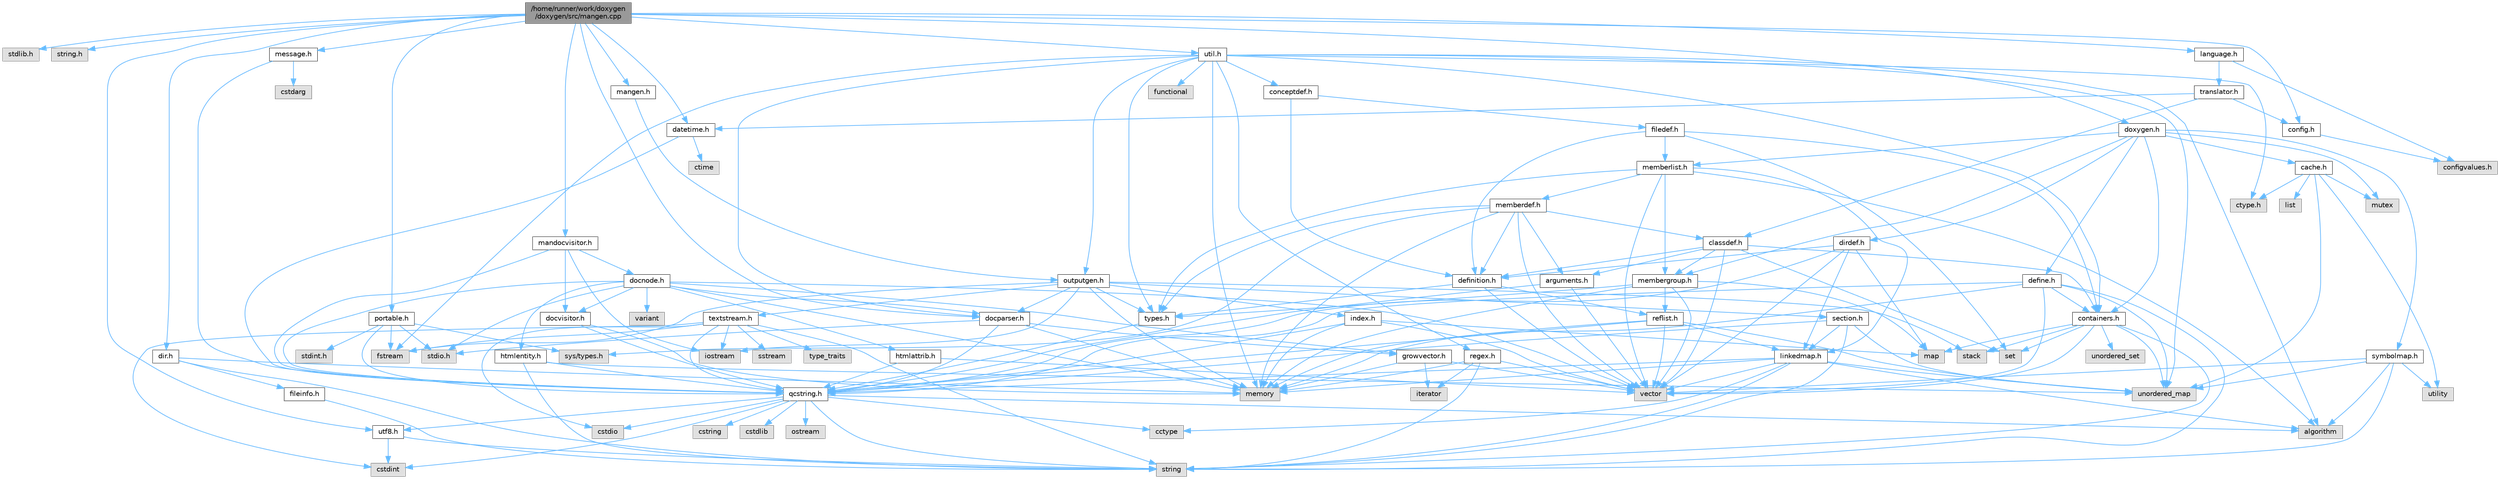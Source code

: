 digraph "/home/runner/work/doxygen/doxygen/src/mangen.cpp"
{
 // INTERACTIVE_SVG=YES
 // LATEX_PDF_SIZE
  bgcolor="transparent";
  edge [fontname=Helvetica,fontsize=10,labelfontname=Helvetica,labelfontsize=10];
  node [fontname=Helvetica,fontsize=10,shape=box,height=0.2,width=0.4];
  Node1 [label="/home/runner/work/doxygen\l/doxygen/src/mangen.cpp",height=0.2,width=0.4,color="gray40", fillcolor="grey60", style="filled", fontcolor="black",tooltip=" "];
  Node1 -> Node2 [color="steelblue1",style="solid"];
  Node2 [label="stdlib.h",height=0.2,width=0.4,color="grey60", fillcolor="#E0E0E0", style="filled",tooltip=" "];
  Node1 -> Node3 [color="steelblue1",style="solid"];
  Node3 [label="string.h",height=0.2,width=0.4,color="grey60", fillcolor="#E0E0E0", style="filled",tooltip=" "];
  Node1 -> Node4 [color="steelblue1",style="solid"];
  Node4 [label="message.h",height=0.2,width=0.4,color="grey40", fillcolor="white", style="filled",URL="$d2/d0d/message_8h.html",tooltip=" "];
  Node4 -> Node5 [color="steelblue1",style="solid"];
  Node5 [label="cstdarg",height=0.2,width=0.4,color="grey60", fillcolor="#E0E0E0", style="filled",tooltip=" "];
  Node4 -> Node6 [color="steelblue1",style="solid"];
  Node6 [label="qcstring.h",height=0.2,width=0.4,color="grey40", fillcolor="white", style="filled",URL="$d7/d5c/qcstring_8h.html",tooltip=" "];
  Node6 -> Node7 [color="steelblue1",style="solid"];
  Node7 [label="string",height=0.2,width=0.4,color="grey60", fillcolor="#E0E0E0", style="filled",tooltip=" "];
  Node6 -> Node8 [color="steelblue1",style="solid"];
  Node8 [label="algorithm",height=0.2,width=0.4,color="grey60", fillcolor="#E0E0E0", style="filled",tooltip=" "];
  Node6 -> Node9 [color="steelblue1",style="solid"];
  Node9 [label="cctype",height=0.2,width=0.4,color="grey60", fillcolor="#E0E0E0", style="filled",tooltip=" "];
  Node6 -> Node10 [color="steelblue1",style="solid"];
  Node10 [label="cstring",height=0.2,width=0.4,color="grey60", fillcolor="#E0E0E0", style="filled",tooltip=" "];
  Node6 -> Node11 [color="steelblue1",style="solid"];
  Node11 [label="cstdio",height=0.2,width=0.4,color="grey60", fillcolor="#E0E0E0", style="filled",tooltip=" "];
  Node6 -> Node12 [color="steelblue1",style="solid"];
  Node12 [label="cstdlib",height=0.2,width=0.4,color="grey60", fillcolor="#E0E0E0", style="filled",tooltip=" "];
  Node6 -> Node13 [color="steelblue1",style="solid"];
  Node13 [label="cstdint",height=0.2,width=0.4,color="grey60", fillcolor="#E0E0E0", style="filled",tooltip=" "];
  Node6 -> Node14 [color="steelblue1",style="solid"];
  Node14 [label="ostream",height=0.2,width=0.4,color="grey60", fillcolor="#E0E0E0", style="filled",tooltip=" "];
  Node6 -> Node15 [color="steelblue1",style="solid"];
  Node15 [label="utf8.h",height=0.2,width=0.4,color="grey40", fillcolor="white", style="filled",URL="$db/d7c/utf8_8h.html",tooltip="Various UTF8 related helper functions."];
  Node15 -> Node13 [color="steelblue1",style="solid"];
  Node15 -> Node7 [color="steelblue1",style="solid"];
  Node1 -> Node16 [color="steelblue1",style="solid"];
  Node16 [label="mangen.h",height=0.2,width=0.4,color="grey40", fillcolor="white", style="filled",URL="$da/dc0/mangen_8h.html",tooltip=" "];
  Node16 -> Node17 [color="steelblue1",style="solid"];
  Node17 [label="outputgen.h",height=0.2,width=0.4,color="grey40", fillcolor="white", style="filled",URL="$df/d06/outputgen_8h.html",tooltip=" "];
  Node17 -> Node18 [color="steelblue1",style="solid"];
  Node18 [label="memory",height=0.2,width=0.4,color="grey60", fillcolor="#E0E0E0", style="filled",tooltip=" "];
  Node17 -> Node19 [color="steelblue1",style="solid"];
  Node19 [label="stack",height=0.2,width=0.4,color="grey60", fillcolor="#E0E0E0", style="filled",tooltip=" "];
  Node17 -> Node20 [color="steelblue1",style="solid"];
  Node20 [label="iostream",height=0.2,width=0.4,color="grey60", fillcolor="#E0E0E0", style="filled",tooltip=" "];
  Node17 -> Node21 [color="steelblue1",style="solid"];
  Node21 [label="fstream",height=0.2,width=0.4,color="grey60", fillcolor="#E0E0E0", style="filled",tooltip=" "];
  Node17 -> Node22 [color="steelblue1",style="solid"];
  Node22 [label="types.h",height=0.2,width=0.4,color="grey40", fillcolor="white", style="filled",URL="$d9/d49/types_8h.html",tooltip="This file contains a number of basic enums and types."];
  Node22 -> Node6 [color="steelblue1",style="solid"];
  Node17 -> Node23 [color="steelblue1",style="solid"];
  Node23 [label="index.h",height=0.2,width=0.4,color="grey40", fillcolor="white", style="filled",URL="$d1/db5/index_8h.html",tooltip=" "];
  Node23 -> Node18 [color="steelblue1",style="solid"];
  Node23 -> Node24 [color="steelblue1",style="solid"];
  Node24 [label="vector",height=0.2,width=0.4,color="grey60", fillcolor="#E0E0E0", style="filled",tooltip=" "];
  Node23 -> Node25 [color="steelblue1",style="solid"];
  Node25 [label="map",height=0.2,width=0.4,color="grey60", fillcolor="#E0E0E0", style="filled",tooltip=" "];
  Node23 -> Node6 [color="steelblue1",style="solid"];
  Node17 -> Node26 [color="steelblue1",style="solid"];
  Node26 [label="section.h",height=0.2,width=0.4,color="grey40", fillcolor="white", style="filled",URL="$d1/d2a/section_8h.html",tooltip=" "];
  Node26 -> Node7 [color="steelblue1",style="solid"];
  Node26 -> Node27 [color="steelblue1",style="solid"];
  Node27 [label="unordered_map",height=0.2,width=0.4,color="grey60", fillcolor="#E0E0E0", style="filled",tooltip=" "];
  Node26 -> Node6 [color="steelblue1",style="solid"];
  Node26 -> Node28 [color="steelblue1",style="solid"];
  Node28 [label="linkedmap.h",height=0.2,width=0.4,color="grey40", fillcolor="white", style="filled",URL="$da/de1/linkedmap_8h.html",tooltip=" "];
  Node28 -> Node27 [color="steelblue1",style="solid"];
  Node28 -> Node24 [color="steelblue1",style="solid"];
  Node28 -> Node18 [color="steelblue1",style="solid"];
  Node28 -> Node7 [color="steelblue1",style="solid"];
  Node28 -> Node8 [color="steelblue1",style="solid"];
  Node28 -> Node9 [color="steelblue1",style="solid"];
  Node28 -> Node6 [color="steelblue1",style="solid"];
  Node17 -> Node29 [color="steelblue1",style="solid"];
  Node29 [label="textstream.h",height=0.2,width=0.4,color="grey40", fillcolor="white", style="filled",URL="$d4/d7d/textstream_8h.html",tooltip=" "];
  Node29 -> Node7 [color="steelblue1",style="solid"];
  Node29 -> Node20 [color="steelblue1",style="solid"];
  Node29 -> Node30 [color="steelblue1",style="solid"];
  Node30 [label="sstream",height=0.2,width=0.4,color="grey60", fillcolor="#E0E0E0", style="filled",tooltip=" "];
  Node29 -> Node13 [color="steelblue1",style="solid"];
  Node29 -> Node11 [color="steelblue1",style="solid"];
  Node29 -> Node21 [color="steelblue1",style="solid"];
  Node29 -> Node31 [color="steelblue1",style="solid"];
  Node31 [label="type_traits",height=0.2,width=0.4,color="grey60", fillcolor="#E0E0E0", style="filled",tooltip=" "];
  Node29 -> Node6 [color="steelblue1",style="solid"];
  Node17 -> Node32 [color="steelblue1",style="solid"];
  Node32 [label="docparser.h",height=0.2,width=0.4,color="grey40", fillcolor="white", style="filled",URL="$de/d9c/docparser_8h.html",tooltip=" "];
  Node32 -> Node33 [color="steelblue1",style="solid"];
  Node33 [label="stdio.h",height=0.2,width=0.4,color="grey60", fillcolor="#E0E0E0", style="filled",tooltip=" "];
  Node32 -> Node18 [color="steelblue1",style="solid"];
  Node32 -> Node6 [color="steelblue1",style="solid"];
  Node32 -> Node34 [color="steelblue1",style="solid"];
  Node34 [label="growvector.h",height=0.2,width=0.4,color="grey40", fillcolor="white", style="filled",URL="$d7/d50/growvector_8h.html",tooltip=" "];
  Node34 -> Node24 [color="steelblue1",style="solid"];
  Node34 -> Node18 [color="steelblue1",style="solid"];
  Node34 -> Node35 [color="steelblue1",style="solid"];
  Node35 [label="iterator",height=0.2,width=0.4,color="grey60", fillcolor="#E0E0E0", style="filled",tooltip=" "];
  Node1 -> Node36 [color="steelblue1",style="solid"];
  Node36 [label="config.h",height=0.2,width=0.4,color="grey40", fillcolor="white", style="filled",URL="$db/d16/config_8h.html",tooltip=" "];
  Node36 -> Node37 [color="steelblue1",style="solid"];
  Node37 [label="configvalues.h",height=0.2,width=0.4,color="grey60", fillcolor="#E0E0E0", style="filled",tooltip=" "];
  Node1 -> Node38 [color="steelblue1",style="solid"];
  Node38 [label="util.h",height=0.2,width=0.4,color="grey40", fillcolor="white", style="filled",URL="$d8/d3c/util_8h.html",tooltip="A bunch of utility functions."];
  Node38 -> Node18 [color="steelblue1",style="solid"];
  Node38 -> Node27 [color="steelblue1",style="solid"];
  Node38 -> Node8 [color="steelblue1",style="solid"];
  Node38 -> Node39 [color="steelblue1",style="solid"];
  Node39 [label="functional",height=0.2,width=0.4,color="grey60", fillcolor="#E0E0E0", style="filled",tooltip=" "];
  Node38 -> Node21 [color="steelblue1",style="solid"];
  Node38 -> Node40 [color="steelblue1",style="solid"];
  Node40 [label="ctype.h",height=0.2,width=0.4,color="grey60", fillcolor="#E0E0E0", style="filled",tooltip=" "];
  Node38 -> Node22 [color="steelblue1",style="solid"];
  Node38 -> Node32 [color="steelblue1",style="solid"];
  Node38 -> Node41 [color="steelblue1",style="solid"];
  Node41 [label="containers.h",height=0.2,width=0.4,color="grey40", fillcolor="white", style="filled",URL="$d5/d75/containers_8h.html",tooltip=" "];
  Node41 -> Node24 [color="steelblue1",style="solid"];
  Node41 -> Node7 [color="steelblue1",style="solid"];
  Node41 -> Node42 [color="steelblue1",style="solid"];
  Node42 [label="set",height=0.2,width=0.4,color="grey60", fillcolor="#E0E0E0", style="filled",tooltip=" "];
  Node41 -> Node25 [color="steelblue1",style="solid"];
  Node41 -> Node43 [color="steelblue1",style="solid"];
  Node43 [label="unordered_set",height=0.2,width=0.4,color="grey60", fillcolor="#E0E0E0", style="filled",tooltip=" "];
  Node41 -> Node27 [color="steelblue1",style="solid"];
  Node41 -> Node19 [color="steelblue1",style="solid"];
  Node38 -> Node17 [color="steelblue1",style="solid"];
  Node38 -> Node44 [color="steelblue1",style="solid"];
  Node44 [label="regex.h",height=0.2,width=0.4,color="grey40", fillcolor="white", style="filled",URL="$d1/d21/regex_8h.html",tooltip=" "];
  Node44 -> Node18 [color="steelblue1",style="solid"];
  Node44 -> Node7 [color="steelblue1",style="solid"];
  Node44 -> Node24 [color="steelblue1",style="solid"];
  Node44 -> Node35 [color="steelblue1",style="solid"];
  Node38 -> Node45 [color="steelblue1",style="solid"];
  Node45 [label="conceptdef.h",height=0.2,width=0.4,color="grey40", fillcolor="white", style="filled",URL="$da/df1/conceptdef_8h.html",tooltip=" "];
  Node45 -> Node46 [color="steelblue1",style="solid"];
  Node46 [label="definition.h",height=0.2,width=0.4,color="grey40", fillcolor="white", style="filled",URL="$df/da1/definition_8h.html",tooltip=" "];
  Node46 -> Node24 [color="steelblue1",style="solid"];
  Node46 -> Node22 [color="steelblue1",style="solid"];
  Node46 -> Node47 [color="steelblue1",style="solid"];
  Node47 [label="reflist.h",height=0.2,width=0.4,color="grey40", fillcolor="white", style="filled",URL="$d1/d02/reflist_8h.html",tooltip=" "];
  Node47 -> Node24 [color="steelblue1",style="solid"];
  Node47 -> Node27 [color="steelblue1",style="solid"];
  Node47 -> Node18 [color="steelblue1",style="solid"];
  Node47 -> Node6 [color="steelblue1",style="solid"];
  Node47 -> Node28 [color="steelblue1",style="solid"];
  Node45 -> Node48 [color="steelblue1",style="solid"];
  Node48 [label="filedef.h",height=0.2,width=0.4,color="grey40", fillcolor="white", style="filled",URL="$d4/d3a/filedef_8h.html",tooltip=" "];
  Node48 -> Node42 [color="steelblue1",style="solid"];
  Node48 -> Node46 [color="steelblue1",style="solid"];
  Node48 -> Node49 [color="steelblue1",style="solid"];
  Node49 [label="memberlist.h",height=0.2,width=0.4,color="grey40", fillcolor="white", style="filled",URL="$dd/d78/memberlist_8h.html",tooltip=" "];
  Node49 -> Node24 [color="steelblue1",style="solid"];
  Node49 -> Node8 [color="steelblue1",style="solid"];
  Node49 -> Node50 [color="steelblue1",style="solid"];
  Node50 [label="memberdef.h",height=0.2,width=0.4,color="grey40", fillcolor="white", style="filled",URL="$d4/d46/memberdef_8h.html",tooltip=" "];
  Node50 -> Node24 [color="steelblue1",style="solid"];
  Node50 -> Node18 [color="steelblue1",style="solid"];
  Node50 -> Node51 [color="steelblue1",style="solid"];
  Node51 [label="sys/types.h",height=0.2,width=0.4,color="grey60", fillcolor="#E0E0E0", style="filled",tooltip=" "];
  Node50 -> Node22 [color="steelblue1",style="solid"];
  Node50 -> Node46 [color="steelblue1",style="solid"];
  Node50 -> Node52 [color="steelblue1",style="solid"];
  Node52 [label="arguments.h",height=0.2,width=0.4,color="grey40", fillcolor="white", style="filled",URL="$df/d9b/arguments_8h.html",tooltip=" "];
  Node52 -> Node24 [color="steelblue1",style="solid"];
  Node52 -> Node6 [color="steelblue1",style="solid"];
  Node50 -> Node53 [color="steelblue1",style="solid"];
  Node53 [label="classdef.h",height=0.2,width=0.4,color="grey40", fillcolor="white", style="filled",URL="$d1/da6/classdef_8h.html",tooltip=" "];
  Node53 -> Node24 [color="steelblue1",style="solid"];
  Node53 -> Node42 [color="steelblue1",style="solid"];
  Node53 -> Node41 [color="steelblue1",style="solid"];
  Node53 -> Node46 [color="steelblue1",style="solid"];
  Node53 -> Node52 [color="steelblue1",style="solid"];
  Node53 -> Node54 [color="steelblue1",style="solid"];
  Node54 [label="membergroup.h",height=0.2,width=0.4,color="grey40", fillcolor="white", style="filled",URL="$d9/d11/membergroup_8h.html",tooltip=" "];
  Node54 -> Node24 [color="steelblue1",style="solid"];
  Node54 -> Node25 [color="steelblue1",style="solid"];
  Node54 -> Node18 [color="steelblue1",style="solid"];
  Node54 -> Node22 [color="steelblue1",style="solid"];
  Node54 -> Node47 [color="steelblue1",style="solid"];
  Node49 -> Node28 [color="steelblue1",style="solid"];
  Node49 -> Node22 [color="steelblue1",style="solid"];
  Node49 -> Node54 [color="steelblue1",style="solid"];
  Node48 -> Node41 [color="steelblue1",style="solid"];
  Node1 -> Node55 [color="steelblue1",style="solid"];
  Node55 [label="doxygen.h",height=0.2,width=0.4,color="grey40", fillcolor="white", style="filled",URL="$d1/da1/doxygen_8h.html",tooltip=" "];
  Node55 -> Node56 [color="steelblue1",style="solid"];
  Node56 [label="mutex",height=0.2,width=0.4,color="grey60", fillcolor="#E0E0E0", style="filled",tooltip=" "];
  Node55 -> Node41 [color="steelblue1",style="solid"];
  Node55 -> Node54 [color="steelblue1",style="solid"];
  Node55 -> Node57 [color="steelblue1",style="solid"];
  Node57 [label="dirdef.h",height=0.2,width=0.4,color="grey40", fillcolor="white", style="filled",URL="$d6/d15/dirdef_8h.html",tooltip=" "];
  Node57 -> Node24 [color="steelblue1",style="solid"];
  Node57 -> Node25 [color="steelblue1",style="solid"];
  Node57 -> Node6 [color="steelblue1",style="solid"];
  Node57 -> Node28 [color="steelblue1",style="solid"];
  Node57 -> Node46 [color="steelblue1",style="solid"];
  Node55 -> Node49 [color="steelblue1",style="solid"];
  Node55 -> Node58 [color="steelblue1",style="solid"];
  Node58 [label="define.h",height=0.2,width=0.4,color="grey40", fillcolor="white", style="filled",URL="$df/d67/define_8h.html",tooltip=" "];
  Node58 -> Node24 [color="steelblue1",style="solid"];
  Node58 -> Node18 [color="steelblue1",style="solid"];
  Node58 -> Node7 [color="steelblue1",style="solid"];
  Node58 -> Node27 [color="steelblue1",style="solid"];
  Node58 -> Node6 [color="steelblue1",style="solid"];
  Node58 -> Node41 [color="steelblue1",style="solid"];
  Node55 -> Node59 [color="steelblue1",style="solid"];
  Node59 [label="cache.h",height=0.2,width=0.4,color="grey40", fillcolor="white", style="filled",URL="$d3/d26/cache_8h.html",tooltip=" "];
  Node59 -> Node60 [color="steelblue1",style="solid"];
  Node60 [label="list",height=0.2,width=0.4,color="grey60", fillcolor="#E0E0E0", style="filled",tooltip=" "];
  Node59 -> Node27 [color="steelblue1",style="solid"];
  Node59 -> Node56 [color="steelblue1",style="solid"];
  Node59 -> Node61 [color="steelblue1",style="solid"];
  Node61 [label="utility",height=0.2,width=0.4,color="grey60", fillcolor="#E0E0E0", style="filled",tooltip=" "];
  Node59 -> Node40 [color="steelblue1",style="solid"];
  Node55 -> Node62 [color="steelblue1",style="solid"];
  Node62 [label="symbolmap.h",height=0.2,width=0.4,color="grey40", fillcolor="white", style="filled",URL="$d7/ddd/symbolmap_8h.html",tooltip=" "];
  Node62 -> Node8 [color="steelblue1",style="solid"];
  Node62 -> Node27 [color="steelblue1",style="solid"];
  Node62 -> Node24 [color="steelblue1",style="solid"];
  Node62 -> Node7 [color="steelblue1",style="solid"];
  Node62 -> Node61 [color="steelblue1",style="solid"];
  Node1 -> Node32 [color="steelblue1",style="solid"];
  Node1 -> Node63 [color="steelblue1",style="solid"];
  Node63 [label="mandocvisitor.h",height=0.2,width=0.4,color="grey40", fillcolor="white", style="filled",URL="$d6/d6e/mandocvisitor_8h.html",tooltip=" "];
  Node63 -> Node20 [color="steelblue1",style="solid"];
  Node63 -> Node6 [color="steelblue1",style="solid"];
  Node63 -> Node64 [color="steelblue1",style="solid"];
  Node64 [label="docvisitor.h",height=0.2,width=0.4,color="grey40", fillcolor="white", style="filled",URL="$d2/d3c/docvisitor_8h.html",tooltip=" "];
  Node64 -> Node18 [color="steelblue1",style="solid"];
  Node64 -> Node6 [color="steelblue1",style="solid"];
  Node63 -> Node65 [color="steelblue1",style="solid"];
  Node65 [label="docnode.h",height=0.2,width=0.4,color="grey40", fillcolor="white", style="filled",URL="$de/d2b/docnode_8h.html",tooltip=" "];
  Node65 -> Node33 [color="steelblue1",style="solid"];
  Node65 -> Node24 [color="steelblue1",style="solid"];
  Node65 -> Node18 [color="steelblue1",style="solid"];
  Node65 -> Node66 [color="steelblue1",style="solid"];
  Node66 [label="variant",height=0.2,width=0.4,color="grey60", fillcolor="#E0E0E0", style="filled",tooltip=" "];
  Node65 -> Node6 [color="steelblue1",style="solid"];
  Node65 -> Node64 [color="steelblue1",style="solid"];
  Node65 -> Node32 [color="steelblue1",style="solid"];
  Node65 -> Node67 [color="steelblue1",style="solid"];
  Node67 [label="htmlattrib.h",height=0.2,width=0.4,color="grey40", fillcolor="white", style="filled",URL="$d0/d73/htmlattrib_8h.html",tooltip=" "];
  Node67 -> Node24 [color="steelblue1",style="solid"];
  Node67 -> Node6 [color="steelblue1",style="solid"];
  Node65 -> Node68 [color="steelblue1",style="solid"];
  Node68 [label="htmlentity.h",height=0.2,width=0.4,color="grey40", fillcolor="white", style="filled",URL="$db/dc6/htmlentity_8h.html",tooltip=" "];
  Node68 -> Node27 [color="steelblue1",style="solid"];
  Node68 -> Node7 [color="steelblue1",style="solid"];
  Node68 -> Node6 [color="steelblue1",style="solid"];
  Node65 -> Node34 [color="steelblue1",style="solid"];
  Node1 -> Node69 [color="steelblue1",style="solid"];
  Node69 [label="language.h",height=0.2,width=0.4,color="grey40", fillcolor="white", style="filled",URL="$d8/dce/language_8h.html",tooltip=" "];
  Node69 -> Node70 [color="steelblue1",style="solid"];
  Node70 [label="translator.h",height=0.2,width=0.4,color="grey40", fillcolor="white", style="filled",URL="$d9/df1/translator_8h.html",tooltip=" "];
  Node70 -> Node53 [color="steelblue1",style="solid"];
  Node70 -> Node36 [color="steelblue1",style="solid"];
  Node70 -> Node71 [color="steelblue1",style="solid"];
  Node71 [label="datetime.h",height=0.2,width=0.4,color="grey40", fillcolor="white", style="filled",URL="$de/d1b/datetime_8h.html",tooltip=" "];
  Node71 -> Node72 [color="steelblue1",style="solid"];
  Node72 [label="ctime",height=0.2,width=0.4,color="grey60", fillcolor="#E0E0E0", style="filled",tooltip=" "];
  Node71 -> Node6 [color="steelblue1",style="solid"];
  Node69 -> Node37 [color="steelblue1",style="solid"];
  Node1 -> Node73 [color="steelblue1",style="solid"];
  Node73 [label="dir.h",height=0.2,width=0.4,color="grey40", fillcolor="white", style="filled",URL="$df/d9c/dir_8h.html",tooltip=" "];
  Node73 -> Node7 [color="steelblue1",style="solid"];
  Node73 -> Node18 [color="steelblue1",style="solid"];
  Node73 -> Node74 [color="steelblue1",style="solid"];
  Node74 [label="fileinfo.h",height=0.2,width=0.4,color="grey40", fillcolor="white", style="filled",URL="$df/d45/fileinfo_8h.html",tooltip=" "];
  Node74 -> Node7 [color="steelblue1",style="solid"];
  Node1 -> Node15 [color="steelblue1",style="solid"];
  Node1 -> Node71 [color="steelblue1",style="solid"];
  Node1 -> Node75 [color="steelblue1",style="solid"];
  Node75 [label="portable.h",height=0.2,width=0.4,color="grey40", fillcolor="white", style="filled",URL="$d2/de2/portable_8h.html",tooltip="Portable versions of functions that are platform dependent."];
  Node75 -> Node33 [color="steelblue1",style="solid"];
  Node75 -> Node51 [color="steelblue1",style="solid"];
  Node75 -> Node76 [color="steelblue1",style="solid"];
  Node76 [label="stdint.h",height=0.2,width=0.4,color="grey60", fillcolor="#E0E0E0", style="filled",tooltip=" "];
  Node75 -> Node21 [color="steelblue1",style="solid"];
  Node75 -> Node6 [color="steelblue1",style="solid"];
}

